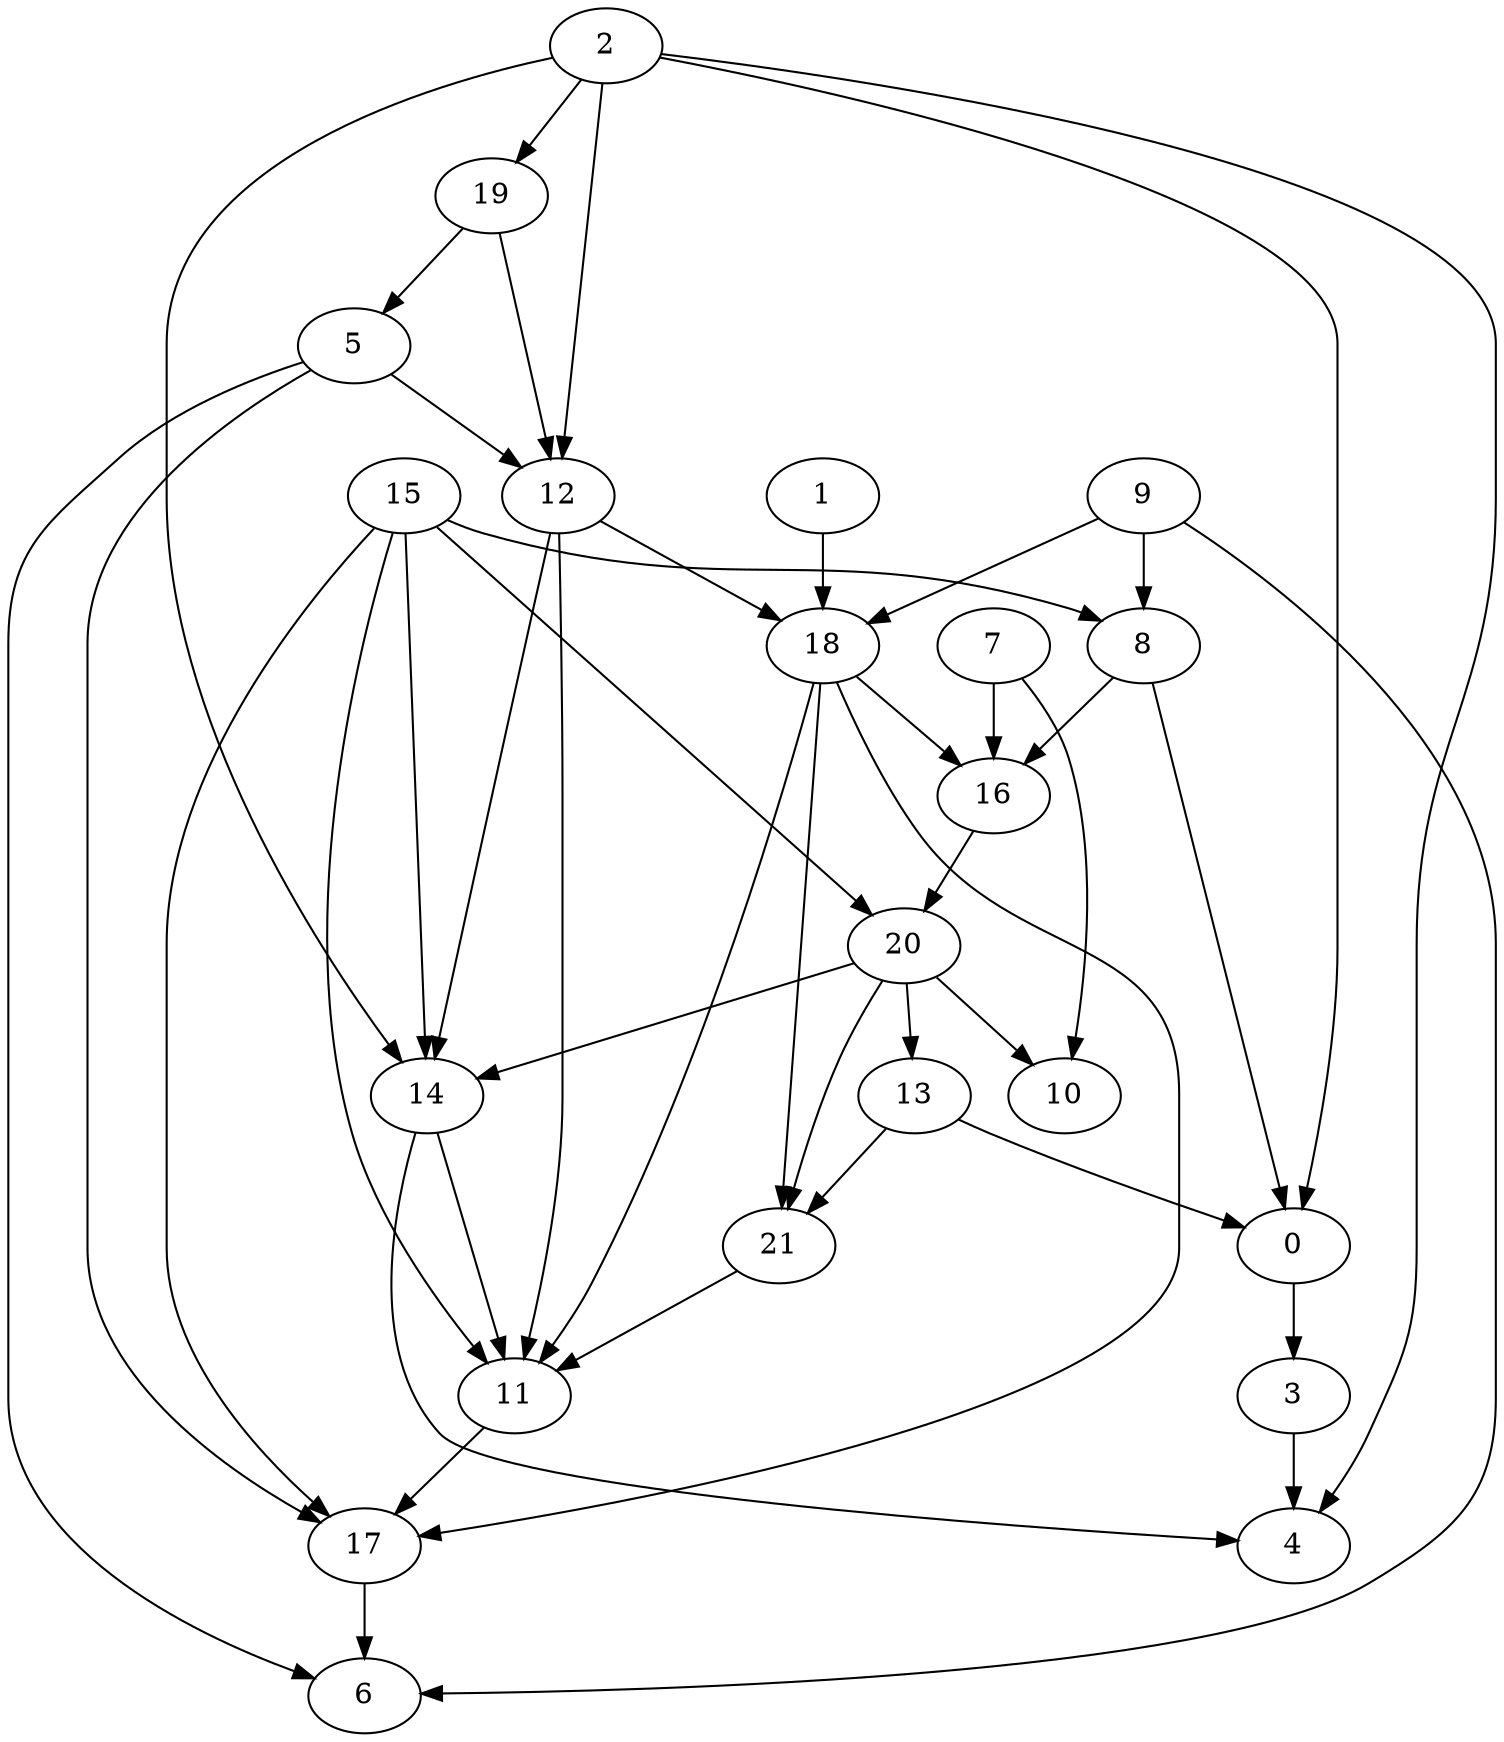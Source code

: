 strict digraph  {
	0	 [pos="0.576548515001,8.0076249656"];
	3	 [pos="0.102987921782,9.00875597009"];
	0 -> 3;
	1	 [pos="1.93835254796,2.96548074573"];
	18	 [pos="1.09730484675,4.0061043474"];
	1 -> 18;
	2	 [pos="0.718401717714,0.0"];
	2 -> 0;
	4	 [pos="0.645101997445,10.0168640947"];
	2 -> 4;
	12	 [pos="1.10973408685,3.00600055847"];
	2 -> 12;
	14	 [pos="0.79724202606,7.01661326988"];
	2 -> 14;
	19	 [pos="0.914581226832,1.00332812826"];
	2 -> 19;
	3 -> 4;
	5	 [pos="1.06565841184,2.00575335244"];
	6	 [pos="0.738323923307,11.0097778672"];
	5 -> 6;
	5 -> 12;
	17	 [pos="1.6085238619,10.0097468947"];
	5 -> 17;
	7	 [pos="2.12937723964,3.9815242503"];
	10	 [pos="2.07168128965,7.03315916754"];
	7 -> 10;
	16	 [pos="1.00421466864,5.00667485189"];
	7 -> 16;
	8	 [pos="0.393166853805,4.00372818004"];
	8 -> 0;
	8 -> 16;
	9	 [pos="0.0,2.98327632245"];
	9 -> 6;
	9 -> 8;
	9 -> 18;
	11	 [pos="1.14432051146,9.00927419604"];
	11 -> 17;
	12 -> 11;
	12 -> 14;
	12 -> 18;
	13	 [pos="0.466173652072,7.00686940397"];
	13 -> 0;
	21	 [pos="1.0536276347,8.00792888375"];
	13 -> 21;
	14 -> 4;
	14 -> 11;
	15	 [pos="1.11004090063,2.99862356592"];
	15 -> 8;
	15 -> 11;
	15 -> 14;
	15 -> 17;
	20	 [pos="0.984930524735,6.00672220014"];
	15 -> 20;
	16 -> 20;
	17 -> 6;
	18 -> 11;
	18 -> 16;
	18 -> 17;
	18 -> 21;
	19 -> 5;
	19 -> 12;
	20 -> 10;
	20 -> 13;
	20 -> 14;
	20 -> 21;
	21 -> 11;
}
